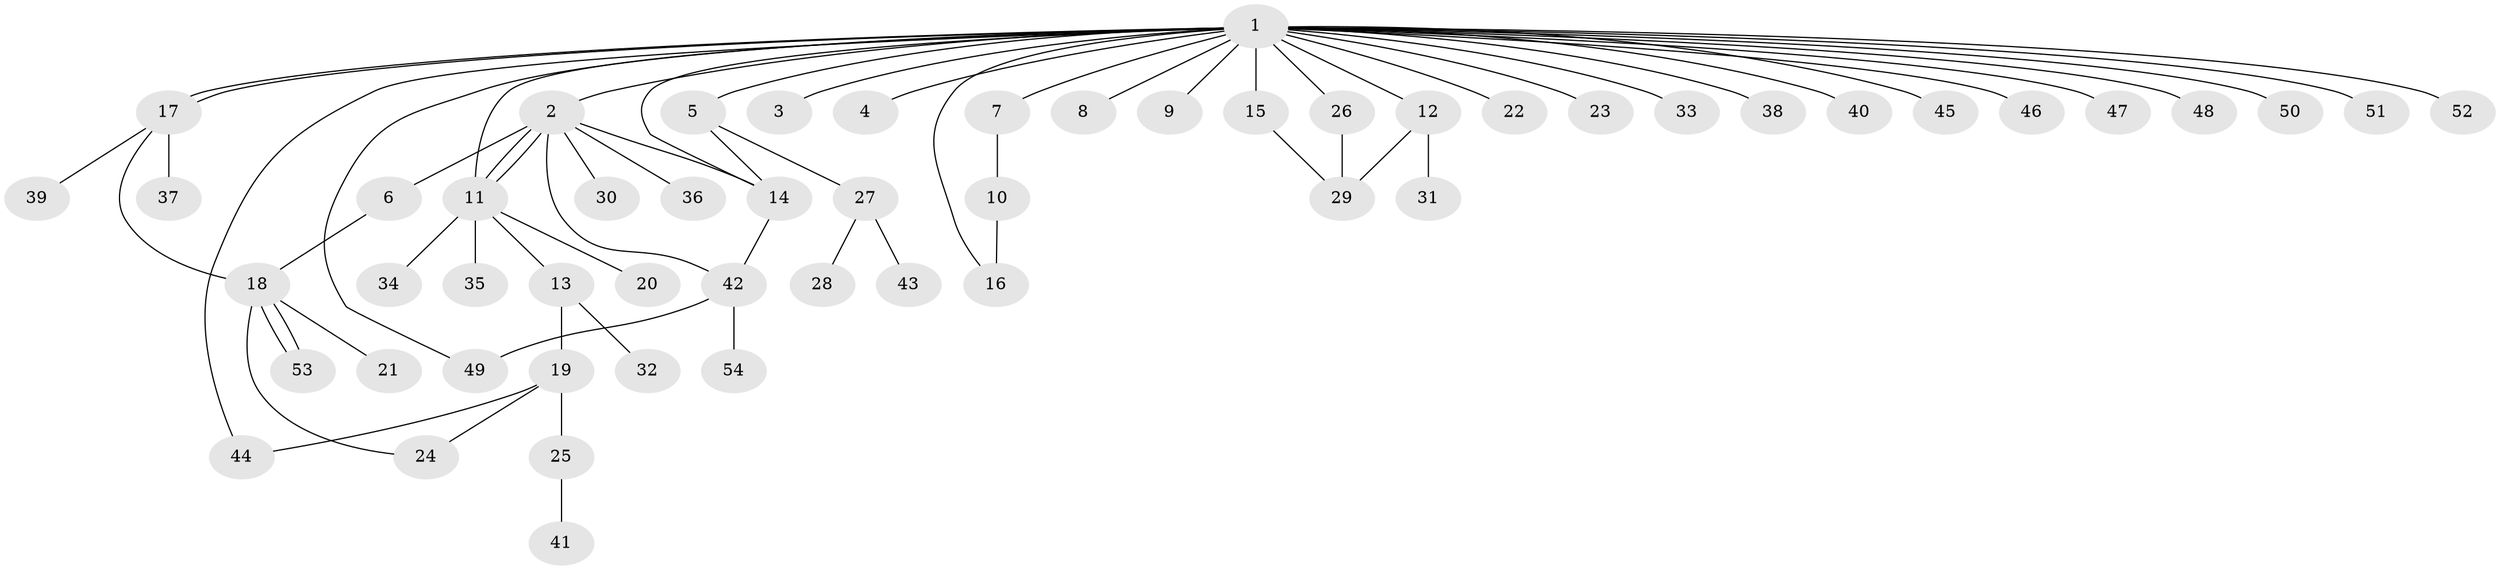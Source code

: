 // Generated by graph-tools (version 1.1) at 2025/49/03/09/25 03:49:52]
// undirected, 54 vertices, 67 edges
graph export_dot {
graph [start="1"]
  node [color=gray90,style=filled];
  1;
  2;
  3;
  4;
  5;
  6;
  7;
  8;
  9;
  10;
  11;
  12;
  13;
  14;
  15;
  16;
  17;
  18;
  19;
  20;
  21;
  22;
  23;
  24;
  25;
  26;
  27;
  28;
  29;
  30;
  31;
  32;
  33;
  34;
  35;
  36;
  37;
  38;
  39;
  40;
  41;
  42;
  43;
  44;
  45;
  46;
  47;
  48;
  49;
  50;
  51;
  52;
  53;
  54;
  1 -- 2;
  1 -- 3;
  1 -- 4;
  1 -- 5;
  1 -- 7;
  1 -- 8;
  1 -- 9;
  1 -- 11;
  1 -- 12;
  1 -- 14;
  1 -- 15;
  1 -- 16;
  1 -- 17;
  1 -- 17;
  1 -- 22;
  1 -- 23;
  1 -- 26;
  1 -- 33;
  1 -- 38;
  1 -- 40;
  1 -- 44;
  1 -- 45;
  1 -- 46;
  1 -- 47;
  1 -- 48;
  1 -- 49;
  1 -- 50;
  1 -- 51;
  1 -- 52;
  2 -- 6;
  2 -- 11;
  2 -- 11;
  2 -- 14;
  2 -- 30;
  2 -- 36;
  2 -- 42;
  5 -- 14;
  5 -- 27;
  6 -- 18;
  7 -- 10;
  10 -- 16;
  11 -- 13;
  11 -- 20;
  11 -- 34;
  11 -- 35;
  12 -- 29;
  12 -- 31;
  13 -- 19;
  13 -- 32;
  14 -- 42;
  15 -- 29;
  17 -- 18;
  17 -- 37;
  17 -- 39;
  18 -- 21;
  18 -- 24;
  18 -- 53;
  18 -- 53;
  19 -- 24;
  19 -- 25;
  19 -- 44;
  25 -- 41;
  26 -- 29;
  27 -- 28;
  27 -- 43;
  42 -- 49;
  42 -- 54;
}
